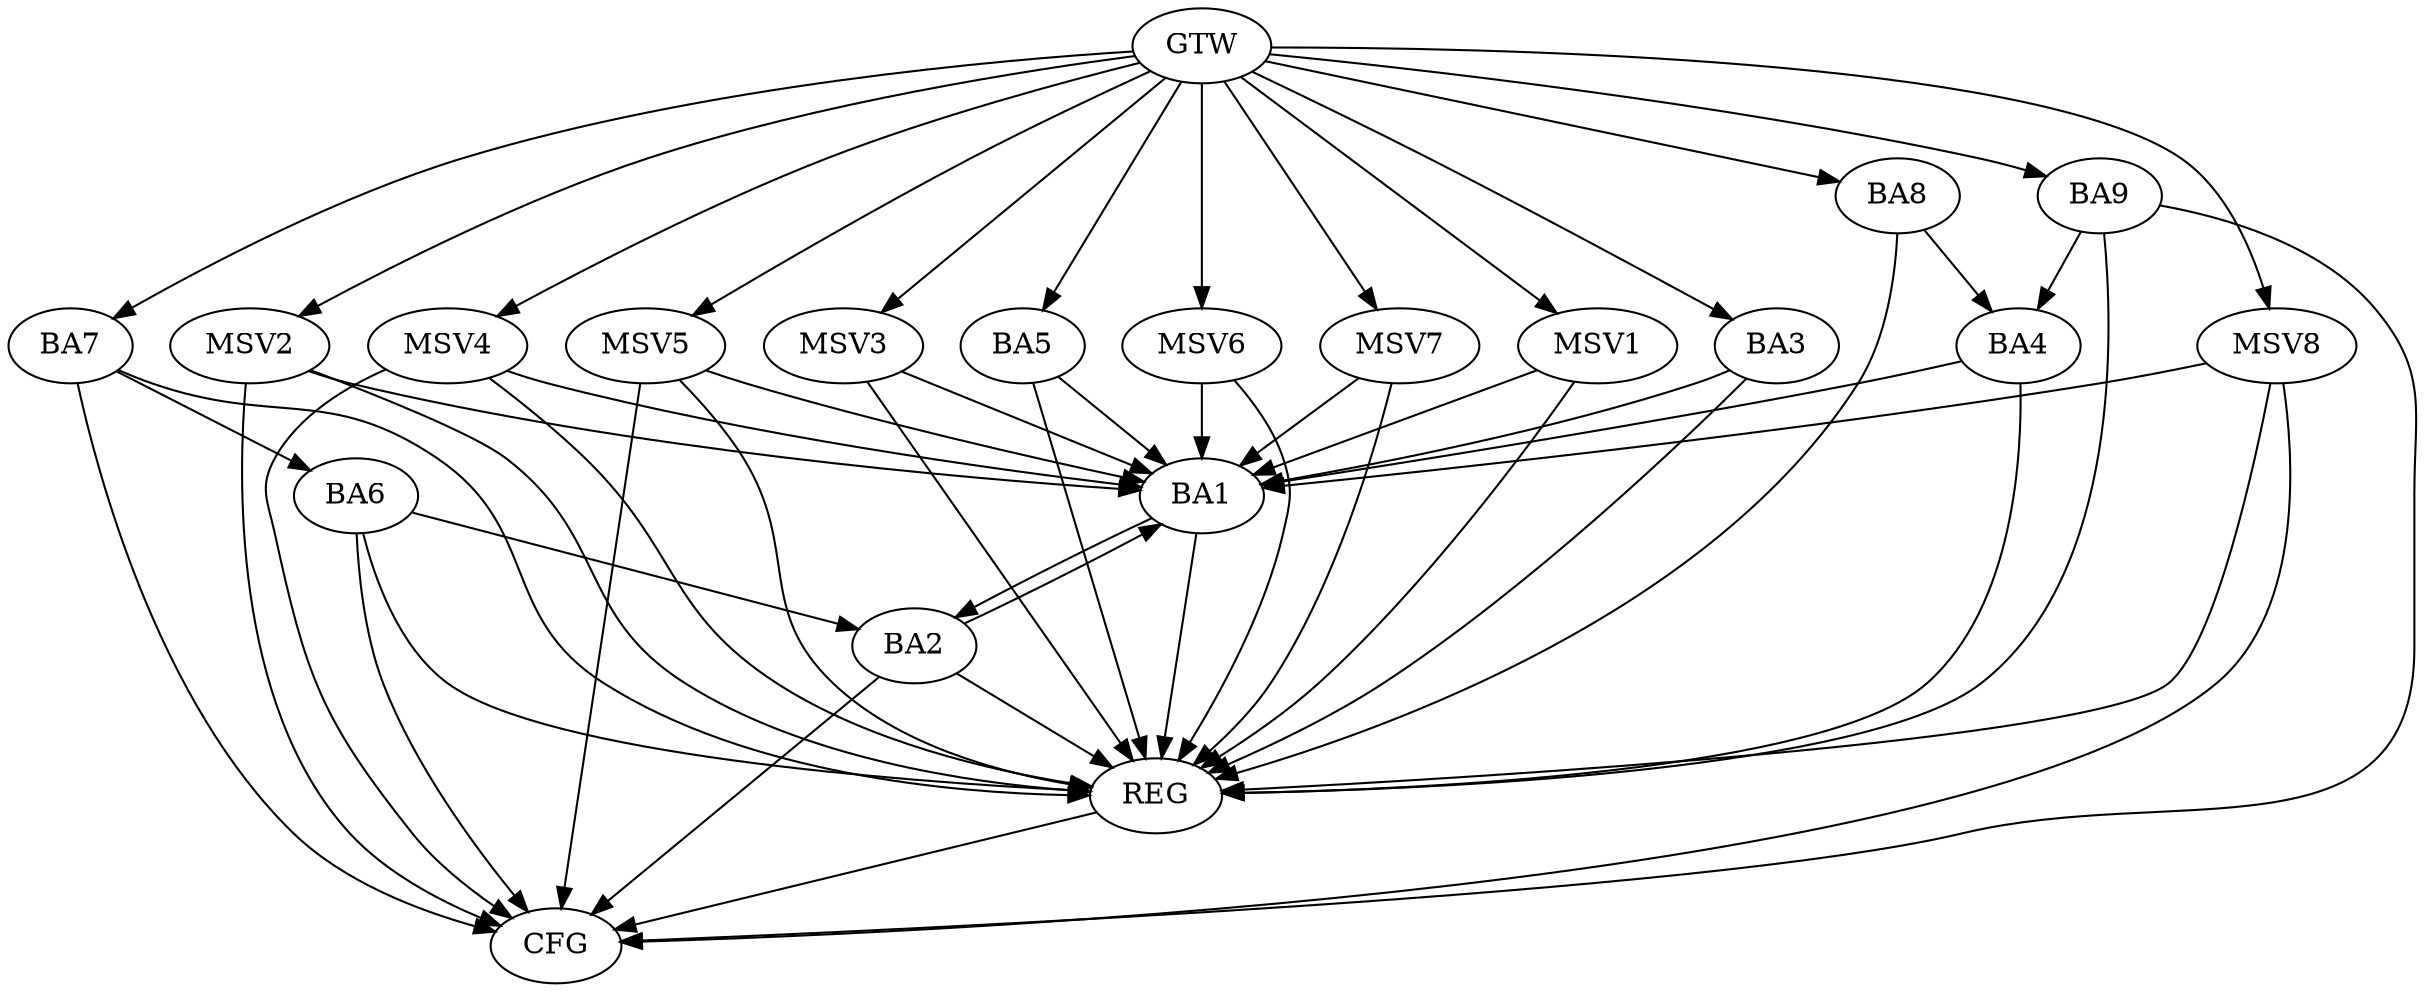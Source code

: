 strict digraph G {
  BA1 [ label="BA1" ];
  BA2 [ label="BA2" ];
  BA3 [ label="BA3" ];
  BA4 [ label="BA4" ];
  BA5 [ label="BA5" ];
  BA6 [ label="BA6" ];
  BA7 [ label="BA7" ];
  BA8 [ label="BA8" ];
  BA9 [ label="BA9" ];
  GTW [ label="GTW" ];
  REG [ label="REG" ];
  CFG [ label="CFG" ];
  MSV1 [ label="MSV1" ];
  MSV2 [ label="MSV2" ];
  MSV3 [ label="MSV3" ];
  MSV4 [ label="MSV4" ];
  MSV5 [ label="MSV5" ];
  MSV6 [ label="MSV6" ];
  MSV7 [ label="MSV7" ];
  MSV8 [ label="MSV8" ];
  BA1 -> BA2;
  BA2 -> BA1;
  BA3 -> BA1;
  BA4 -> BA1;
  BA5 -> BA1;
  BA6 -> BA2;
  BA7 -> BA6;
  BA8 -> BA4;
  BA9 -> BA4;
  GTW -> BA3;
  GTW -> BA5;
  GTW -> BA7;
  GTW -> BA8;
  GTW -> BA9;
  BA1 -> REG;
  BA2 -> REG;
  BA3 -> REG;
  BA4 -> REG;
  BA5 -> REG;
  BA6 -> REG;
  BA7 -> REG;
  BA8 -> REG;
  BA9 -> REG;
  BA6 -> CFG;
  BA7 -> CFG;
  BA2 -> CFG;
  BA9 -> CFG;
  REG -> CFG;
  MSV1 -> BA1;
  GTW -> MSV1;
  MSV1 -> REG;
  MSV2 -> BA1;
  GTW -> MSV2;
  MSV2 -> REG;
  MSV2 -> CFG;
  MSV3 -> BA1;
  GTW -> MSV3;
  MSV3 -> REG;
  MSV4 -> BA1;
  MSV5 -> BA1;
  GTW -> MSV4;
  MSV4 -> REG;
  MSV4 -> CFG;
  GTW -> MSV5;
  MSV5 -> REG;
  MSV5 -> CFG;
  MSV6 -> BA1;
  GTW -> MSV6;
  MSV6 -> REG;
  MSV7 -> BA1;
  GTW -> MSV7;
  MSV7 -> REG;
  MSV8 -> BA1;
  GTW -> MSV8;
  MSV8 -> REG;
  MSV8 -> CFG;
}
